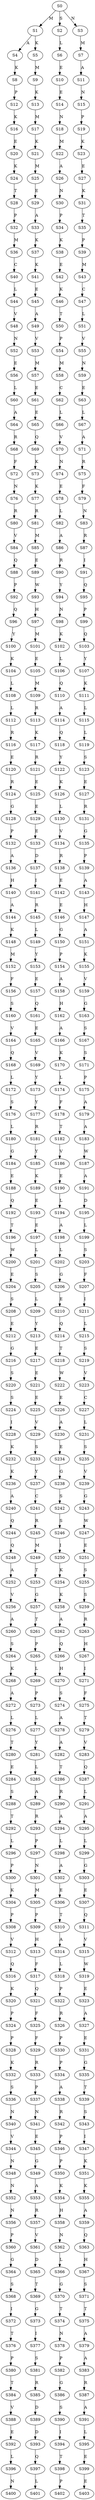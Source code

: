 strict digraph  {
	S0 -> S1 [ label = M ];
	S0 -> S2 [ label = S ];
	S0 -> S3 [ label = N ];
	S1 -> S4 [ label = A ];
	S1 -> S5 [ label = K ];
	S2 -> S6 [ label = L ];
	S3 -> S7 [ label = M ];
	S4 -> S8 [ label = K ];
	S5 -> S9 [ label = M ];
	S6 -> S10 [ label = E ];
	S7 -> S11 [ label = A ];
	S8 -> S12 [ label = P ];
	S9 -> S13 [ label = K ];
	S10 -> S14 [ label = E ];
	S11 -> S15 [ label = N ];
	S12 -> S16 [ label = K ];
	S13 -> S17 [ label = M ];
	S14 -> S18 [ label = N ];
	S15 -> S19 [ label = P ];
	S16 -> S20 [ label = E ];
	S17 -> S21 [ label = K ];
	S18 -> S22 [ label = M ];
	S19 -> S23 [ label = K ];
	S20 -> S24 [ label = K ];
	S21 -> S25 [ label = M ];
	S22 -> S26 [ label = A ];
	S23 -> S27 [ label = E ];
	S24 -> S28 [ label = T ];
	S25 -> S29 [ label = E ];
	S26 -> S30 [ label = N ];
	S27 -> S31 [ label = K ];
	S28 -> S32 [ label = P ];
	S29 -> S33 [ label = A ];
	S30 -> S34 [ label = P ];
	S31 -> S35 [ label = T ];
	S32 -> S36 [ label = M ];
	S33 -> S37 [ label = K ];
	S34 -> S38 [ label = K ];
	S35 -> S39 [ label = P ];
	S36 -> S40 [ label = C ];
	S37 -> S41 [ label = K ];
	S38 -> S42 [ label = E ];
	S39 -> S43 [ label = M ];
	S40 -> S44 [ label = L ];
	S41 -> S45 [ label = E ];
	S42 -> S46 [ label = K ];
	S43 -> S47 [ label = C ];
	S44 -> S48 [ label = V ];
	S45 -> S49 [ label = A ];
	S46 -> S50 [ label = T ];
	S47 -> S51 [ label = L ];
	S48 -> S52 [ label = N ];
	S49 -> S53 [ label = V ];
	S50 -> S54 [ label = P ];
	S51 -> S55 [ label = V ];
	S52 -> S56 [ label = E ];
	S53 -> S57 [ label = M ];
	S54 -> S58 [ label = M ];
	S55 -> S59 [ label = N ];
	S56 -> S60 [ label = L ];
	S57 -> S61 [ label = E ];
	S58 -> S62 [ label = C ];
	S59 -> S63 [ label = E ];
	S60 -> S64 [ label = A ];
	S61 -> S65 [ label = E ];
	S62 -> S66 [ label = L ];
	S63 -> S67 [ label = L ];
	S64 -> S68 [ label = R ];
	S65 -> S69 [ label = Q ];
	S66 -> S70 [ label = V ];
	S67 -> S71 [ label = A ];
	S68 -> S72 [ label = F ];
	S69 -> S73 [ label = K ];
	S70 -> S74 [ label = N ];
	S71 -> S75 [ label = R ];
	S72 -> S76 [ label = N ];
	S73 -> S77 [ label = K ];
	S74 -> S78 [ label = E ];
	S75 -> S79 [ label = F ];
	S76 -> S80 [ label = R ];
	S77 -> S81 [ label = R ];
	S78 -> S82 [ label = L ];
	S79 -> S83 [ label = N ];
	S80 -> S84 [ label = V ];
	S81 -> S85 [ label = M ];
	S82 -> S86 [ label = A ];
	S83 -> S87 [ label = R ];
	S84 -> S88 [ label = Q ];
	S85 -> S89 [ label = E ];
	S86 -> S90 [ label = R ];
	S87 -> S91 [ label = I ];
	S88 -> S92 [ label = P ];
	S89 -> S93 [ label = W ];
	S90 -> S94 [ label = Y ];
	S91 -> S95 [ label = Q ];
	S92 -> S96 [ label = Q ];
	S93 -> S97 [ label = H ];
	S94 -> S98 [ label = N ];
	S95 -> S99 [ label = P ];
	S96 -> S100 [ label = Y ];
	S97 -> S101 [ label = M ];
	S98 -> S102 [ label = K ];
	S99 -> S103 [ label = Q ];
	S100 -> S104 [ label = K ];
	S101 -> S105 [ label = E ];
	S102 -> S106 [ label = L ];
	S103 -> S107 [ label = Y ];
	S104 -> S108 [ label = L ];
	S105 -> S109 [ label = M ];
	S106 -> S110 [ label = Q ];
	S107 -> S111 [ label = K ];
	S108 -> S112 [ label = L ];
	S109 -> S113 [ label = R ];
	S110 -> S114 [ label = A ];
	S111 -> S115 [ label = L ];
	S112 -> S116 [ label = R ];
	S113 -> S117 [ label = K ];
	S114 -> S118 [ label = Q ];
	S115 -> S119 [ label = L ];
	S116 -> S120 [ label = E ];
	S117 -> S121 [ label = R ];
	S118 -> S122 [ label = Y ];
	S119 -> S123 [ label = S ];
	S120 -> S124 [ label = R ];
	S121 -> S125 [ label = E ];
	S122 -> S126 [ label = K ];
	S123 -> S127 [ label = E ];
	S124 -> S128 [ label = G ];
	S125 -> S129 [ label = E ];
	S126 -> S130 [ label = L ];
	S127 -> S131 [ label = R ];
	S128 -> S132 [ label = P ];
	S129 -> S133 [ label = E ];
	S130 -> S134 [ label = V ];
	S131 -> S135 [ label = G ];
	S132 -> S136 [ label = A ];
	S133 -> S137 [ label = D ];
	S134 -> S138 [ label = R ];
	S135 -> S139 [ label = P ];
	S136 -> S140 [ label = H ];
	S137 -> S141 [ label = I ];
	S138 -> S142 [ label = E ];
	S139 -> S143 [ label = A ];
	S140 -> S144 [ label = A ];
	S141 -> S145 [ label = R ];
	S142 -> S146 [ label = E ];
	S143 -> S147 [ label = H ];
	S144 -> S148 [ label = K ];
	S145 -> S149 [ label = L ];
	S146 -> S150 [ label = G ];
	S147 -> S151 [ label = A ];
	S148 -> S152 [ label = M ];
	S149 -> S153 [ label = Y ];
	S150 -> S154 [ label = P ];
	S151 -> S155 [ label = K ];
	S152 -> S156 [ label = F ];
	S153 -> S157 [ label = E ];
	S154 -> S158 [ label = A ];
	S155 -> S159 [ label = V ];
	S156 -> S160 [ label = S ];
	S157 -> S161 [ label = Q ];
	S158 -> S162 [ label = H ];
	S159 -> S163 [ label = G ];
	S160 -> S164 [ label = V ];
	S161 -> S165 [ label = E ];
	S162 -> S166 [ label = A ];
	S163 -> S167 [ label = S ];
	S164 -> S168 [ label = Q ];
	S165 -> S169 [ label = V ];
	S166 -> S170 [ label = K ];
	S167 -> S171 [ label = S ];
	S168 -> S172 [ label = L ];
	S169 -> S173 [ label = Y ];
	S170 -> S174 [ label = L ];
	S171 -> S175 [ label = P ];
	S172 -> S176 [ label = S ];
	S173 -> S177 [ label = Y ];
	S174 -> S178 [ label = F ];
	S175 -> S179 [ label = A ];
	S176 -> S180 [ label = L ];
	S177 -> S181 [ label = R ];
	S178 -> S182 [ label = T ];
	S179 -> S183 [ label = A ];
	S180 -> S184 [ label = G ];
	S181 -> S185 [ label = Y ];
	S182 -> S186 [ label = V ];
	S183 -> S187 [ label = W ];
	S184 -> S188 [ label = E ];
	S185 -> S189 [ label = K ];
	S186 -> S190 [ label = E ];
	S187 -> S191 [ label = A ];
	S188 -> S192 [ label = Q ];
	S189 -> S193 [ label = E ];
	S190 -> S194 [ label = L ];
	S191 -> S195 [ label = D ];
	S192 -> S196 [ label = T ];
	S193 -> S197 [ label = E ];
	S194 -> S198 [ label = A ];
	S195 -> S199 [ label = L ];
	S196 -> S200 [ label = W ];
	S197 -> S201 [ label = L ];
	S198 -> S202 [ label = L ];
	S199 -> S203 [ label = S ];
	S200 -> S204 [ label = E ];
	S201 -> S205 [ label = S ];
	S202 -> S206 [ label = G ];
	S203 -> S207 [ label = F ];
	S204 -> S208 [ label = S ];
	S205 -> S209 [ label = L ];
	S206 -> S210 [ label = E ];
	S207 -> S211 [ label = I ];
	S208 -> S212 [ label = E ];
	S209 -> S213 [ label = Y ];
	S210 -> S214 [ label = Q ];
	S211 -> S215 [ label = L ];
	S212 -> S216 [ label = G ];
	S213 -> S217 [ label = E ];
	S214 -> S218 [ label = T ];
	S215 -> S219 [ label = S ];
	S216 -> S220 [ label = S ];
	S217 -> S221 [ label = E ];
	S218 -> S222 [ label = W ];
	S219 -> S223 [ label = V ];
	S220 -> S224 [ label = S ];
	S221 -> S225 [ label = E ];
	S222 -> S226 [ label = E ];
	S223 -> S227 [ label = C ];
	S224 -> S228 [ label = I ];
	S225 -> S229 [ label = V ];
	S226 -> S230 [ label = A ];
	S227 -> S231 [ label = L ];
	S228 -> S232 [ label = K ];
	S229 -> S233 [ label = S ];
	S230 -> S234 [ label = E ];
	S231 -> S235 [ label = S ];
	S232 -> S236 [ label = K ];
	S233 -> S237 [ label = Y ];
	S234 -> S238 [ label = G ];
	S235 -> S239 [ label = V ];
	S236 -> S240 [ label = A ];
	S237 -> S241 [ label = C ];
	S238 -> S242 [ label = S ];
	S239 -> S243 [ label = G ];
	S240 -> S244 [ label = Q ];
	S241 -> S245 [ label = R ];
	S242 -> S246 [ label = S ];
	S243 -> S247 [ label = W ];
	S244 -> S248 [ label = Q ];
	S245 -> S249 [ label = M ];
	S246 -> S250 [ label = I ];
	S247 -> S251 [ label = E ];
	S248 -> S252 [ label = A ];
	S249 -> S253 [ label = T ];
	S250 -> S254 [ label = K ];
	S251 -> S255 [ label = S ];
	S252 -> S256 [ label = V ];
	S253 -> S257 [ label = G ];
	S254 -> S258 [ label = K ];
	S255 -> S259 [ label = S ];
	S256 -> S260 [ label = A ];
	S257 -> S261 [ label = T ];
	S258 -> S262 [ label = A ];
	S259 -> S263 [ label = R ];
	S260 -> S264 [ label = S ];
	S261 -> S265 [ label = P ];
	S262 -> S266 [ label = Q ];
	S263 -> S267 [ label = H ];
	S264 -> S268 [ label = K ];
	S265 -> S269 [ label = L ];
	S266 -> S270 [ label = H ];
	S267 -> S271 [ label = I ];
	S268 -> S272 [ label = A ];
	S269 -> S273 [ label = P ];
	S270 -> S274 [ label = S ];
	S271 -> S275 [ label = F ];
	S272 -> S276 [ label = L ];
	S273 -> S277 [ label = L ];
	S274 -> S278 [ label = A ];
	S275 -> S279 [ label = T ];
	S276 -> S280 [ label = T ];
	S277 -> S281 [ label = Y ];
	S278 -> S282 [ label = A ];
	S279 -> S283 [ label = V ];
	S280 -> S284 [ label = E ];
	S281 -> S285 [ label = L ];
	S282 -> S286 [ label = T ];
	S283 -> S287 [ label = Q ];
	S284 -> S288 [ label = S ];
	S285 -> S289 [ label = A ];
	S286 -> S290 [ label = R ];
	S287 -> S291 [ label = L ];
	S288 -> S292 [ label = T ];
	S289 -> S293 [ label = R ];
	S290 -> S294 [ label = A ];
	S291 -> S295 [ label = A ];
	S292 -> S296 [ label = L ];
	S293 -> S297 [ label = P ];
	S294 -> S298 [ label = L ];
	S295 -> S299 [ label = L ];
	S296 -> S300 [ label = P ];
	S297 -> S301 [ label = N ];
	S298 -> S302 [ label = A ];
	S299 -> S303 [ label = G ];
	S300 -> S304 [ label = K ];
	S301 -> S305 [ label = M ];
	S302 -> S306 [ label = E ];
	S303 -> S307 [ label = E ];
	S304 -> S308 [ label = P ];
	S305 -> S309 [ label = P ];
	S306 -> S310 [ label = T ];
	S307 -> S311 [ label = Q ];
	S308 -> S312 [ label = V ];
	S309 -> S313 [ label = H ];
	S310 -> S314 [ label = A ];
	S311 -> S315 [ label = V ];
	S312 -> S316 [ label = Q ];
	S313 -> S317 [ label = F ];
	S314 -> S318 [ label = L ];
	S315 -> S319 [ label = W ];
	S316 -> S320 [ label = K ];
	S317 -> S321 [ label = Q ];
	S318 -> S322 [ label = P ];
	S319 -> S323 [ label = E ];
	S320 -> S324 [ label = P ];
	S321 -> S325 [ label = F ];
	S322 -> S326 [ label = R ];
	S323 -> S327 [ label = A ];
	S324 -> S328 [ label = P ];
	S325 -> S329 [ label = F ];
	S326 -> S330 [ label = P ];
	S327 -> S331 [ label = E ];
	S328 -> S332 [ label = K ];
	S329 -> S333 [ label = R ];
	S330 -> S334 [ label = P ];
	S331 -> S335 [ label = G ];
	S332 -> S336 [ label = S ];
	S333 -> S337 [ label = P ];
	S334 -> S338 [ label = A ];
	S335 -> S339 [ label = T ];
	S336 -> S340 [ label = N ];
	S337 -> S341 [ label = N ];
	S338 -> S342 [ label = R ];
	S339 -> S343 [ label = S ];
	S340 -> S344 [ label = V ];
	S341 -> S345 [ label = E ];
	S342 -> S346 [ label = P ];
	S343 -> S347 [ label = I ];
	S344 -> S348 [ label = N ];
	S345 -> S349 [ label = G ];
	S346 -> S350 [ label = P ];
	S347 -> S351 [ label = K ];
	S348 -> S352 [ label = N ];
	S349 -> S353 [ label = A ];
	S350 -> S354 [ label = K ];
	S351 -> S355 [ label = K ];
	S352 -> S356 [ label = N ];
	S353 -> S357 [ label = R ];
	S354 -> S358 [ label = H ];
	S355 -> S359 [ label = A ];
	S356 -> S360 [ label = P ];
	S357 -> S361 [ label = V ];
	S358 -> S362 [ label = N ];
	S359 -> S363 [ label = Q ];
	S360 -> S364 [ label = G ];
	S361 -> S365 [ label = D ];
	S362 -> S366 [ label = L ];
	S363 -> S367 [ label = H ];
	S364 -> S368 [ label = S ];
	S365 -> S369 [ label = T ];
	S366 -> S370 [ label = G ];
	S367 -> S371 [ label = S ];
	S368 -> S372 [ label = I ];
	S369 -> S373 [ label = G ];
	S370 -> S374 [ label = T ];
	S371 -> S375 [ label = T ];
	S372 -> S376 [ label = T ];
	S373 -> S377 [ label = I ];
	S374 -> S378 [ label = N ];
	S375 -> S379 [ label = A ];
	S376 -> S380 [ label = P ];
	S377 -> S381 [ label = S ];
	S378 -> S382 [ label = P ];
	S379 -> S383 [ label = A ];
	S380 -> S384 [ label = T ];
	S381 -> S385 [ label = R ];
	S382 -> S386 [ label = G ];
	S383 -> S387 [ label = R ];
	S384 -> S388 [ label = V ];
	S385 -> S389 [ label = D ];
	S386 -> S390 [ label = S ];
	S387 -> S391 [ label = A ];
	S388 -> S392 [ label = E ];
	S389 -> S393 [ label = D ];
	S390 -> S394 [ label = I ];
	S391 -> S395 [ label = L ];
	S392 -> S396 [ label = L ];
	S393 -> S397 [ label = Q ];
	S394 -> S398 [ label = T ];
	S395 -> S399 [ label = E ];
	S396 -> S400 [ label = N ];
	S397 -> S401 [ label = L ];
	S398 -> S402 [ label = P ];
	S399 -> S403 [ label = E ];
}
